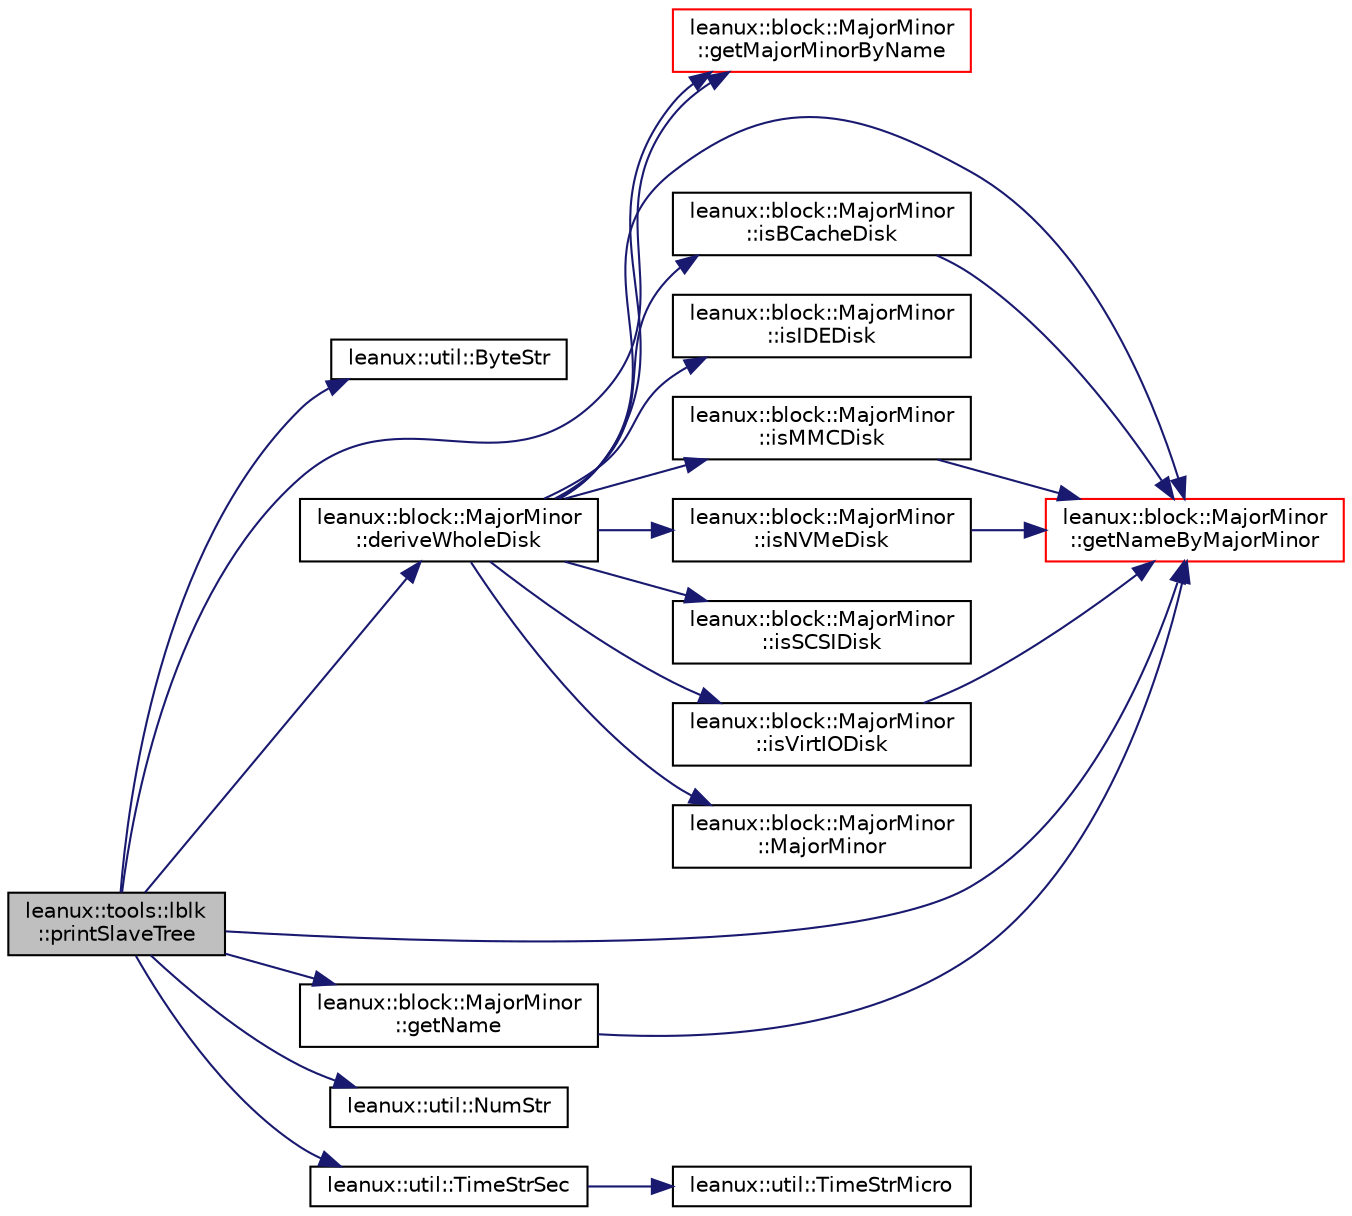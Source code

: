 digraph "leanux::tools::lblk::printSlaveTree"
{
 // LATEX_PDF_SIZE
  bgcolor="transparent";
  edge [fontname="Helvetica",fontsize="10",labelfontname="Helvetica",labelfontsize="10"];
  node [fontname="Helvetica",fontsize="10",shape=record];
  rankdir="LR";
  Node1 [label="leanux::tools::lblk\l::printSlaveTree",height=0.2,width=0.4,color="black", fillcolor="grey75", style="filled", fontcolor="black",tooltip="Write the tree of slaves beneath and including mm, append to tab, starting with level."];
  Node1 -> Node2 [color="midnightblue",fontsize="10",style="solid",fontname="Helvetica"];
  Node2 [label="leanux::util::ByteStr",height=0.2,width=0.4,color="black",URL="$namespaceleanux_1_1util.html#a979843e3d99f053101f902ec38985833",tooltip="convert a byte value to pretty print string."];
  Node1 -> Node3 [color="midnightblue",fontsize="10",style="solid",fontname="Helvetica"];
  Node3 [label="leanux::block::MajorMinor\l::deriveWholeDisk",height=0.2,width=0.4,color="black",URL="$classleanux_1_1block_1_1MajorMinor.html#a5771b2baf04dd79e61c5bcd3f4ec532c",tooltip="Derive the MajorMinor of the whole disk holding a partition."];
  Node3 -> Node4 [color="midnightblue",fontsize="10",style="solid",fontname="Helvetica"];
  Node4 [label="leanux::block::MajorMinor\l::getMajorMinorByName",height=0.2,width=0.4,color="red",URL="$classleanux_1_1block_1_1MajorMinor.html#a3f7315088bb27e09449e3c2542b65958",tooltip="Get the MajorMinor for the device name."];
  Node3 -> Node8 [color="midnightblue",fontsize="10",style="solid",fontname="Helvetica"];
  Node8 [label="leanux::block::MajorMinor\l::getNameByMajorMinor",height=0.2,width=0.4,color="red",URL="$classleanux_1_1block_1_1MajorMinor.html#adc3f437e329318ee21bddbbebaeb740e",tooltip="Get the DeviceName for the MajorMinor."];
  Node3 -> Node9 [color="midnightblue",fontsize="10",style="solid",fontname="Helvetica"];
  Node9 [label="leanux::block::MajorMinor\l::isBCacheDisk",height=0.2,width=0.4,color="black",URL="$classleanux_1_1block_1_1MajorMinor.html#a59e3fe2f1a574b79bad1fe48a2334c27",tooltip="determine if the MajorMinor represents a bcache disk."];
  Node9 -> Node8 [color="midnightblue",fontsize="10",style="solid",fontname="Helvetica"];
  Node3 -> Node10 [color="midnightblue",fontsize="10",style="solid",fontname="Helvetica"];
  Node10 [label="leanux::block::MajorMinor\l::isIDEDisk",height=0.2,width=0.4,color="black",URL="$classleanux_1_1block_1_1MajorMinor.html#a546aa9297e382543cb031126190bc8c9",tooltip="determine if the major represents an IDE disk."];
  Node3 -> Node11 [color="midnightblue",fontsize="10",style="solid",fontname="Helvetica"];
  Node11 [label="leanux::block::MajorMinor\l::isMMCDisk",height=0.2,width=0.4,color="black",URL="$classleanux_1_1block_1_1MajorMinor.html#a852aa9e7ee1c107c95cd27ad47b5cf86",tooltip="determine if the MajorMinor represents an MMC disk."];
  Node11 -> Node8 [color="midnightblue",fontsize="10",style="solid",fontname="Helvetica"];
  Node3 -> Node12 [color="midnightblue",fontsize="10",style="solid",fontname="Helvetica"];
  Node12 [label="leanux::block::MajorMinor\l::isNVMeDisk",height=0.2,width=0.4,color="black",URL="$classleanux_1_1block_1_1MajorMinor.html#ab248c720a63908f9e3ef78ed23536de8",tooltip="determine if the MajorMinor represents a NVMe disk."];
  Node12 -> Node8 [color="midnightblue",fontsize="10",style="solid",fontname="Helvetica"];
  Node3 -> Node13 [color="midnightblue",fontsize="10",style="solid",fontname="Helvetica"];
  Node13 [label="leanux::block::MajorMinor\l::isSCSIDisk",height=0.2,width=0.4,color="black",URL="$classleanux_1_1block_1_1MajorMinor.html#a6c5b98f8ffc7b8904754ecfe33407e8c",tooltip="determine if the major represents a SCSI disk."];
  Node3 -> Node14 [color="midnightblue",fontsize="10",style="solid",fontname="Helvetica"];
  Node14 [label="leanux::block::MajorMinor\l::isVirtIODisk",height=0.2,width=0.4,color="black",URL="$classleanux_1_1block_1_1MajorMinor.html#aaa91d26165ff4b7a32cfe052e72463cc",tooltip="determine if the MajorMinor represents a virtio disk."];
  Node14 -> Node8 [color="midnightblue",fontsize="10",style="solid",fontname="Helvetica"];
  Node3 -> Node6 [color="midnightblue",fontsize="10",style="solid",fontname="Helvetica"];
  Node6 [label="leanux::block::MajorMinor\l::MajorMinor",height=0.2,width=0.4,color="black",URL="$classleanux_1_1block_1_1MajorMinor.html#a464bd4b85ec6d88f850ef7d76e950f44",tooltip="Default constructor."];
  Node1 -> Node4 [color="midnightblue",fontsize="10",style="solid",fontname="Helvetica"];
  Node1 -> Node15 [color="midnightblue",fontsize="10",style="solid",fontname="Helvetica"];
  Node15 [label="leanux::block::MajorMinor\l::getName",height=0.2,width=0.4,color="black",URL="$classleanux_1_1block_1_1MajorMinor.html#a08c4dd48259318cfd77067e866e05e84",tooltip="get the device name for this MajorMinor."];
  Node15 -> Node8 [color="midnightblue",fontsize="10",style="solid",fontname="Helvetica"];
  Node1 -> Node8 [color="midnightblue",fontsize="10",style="solid",fontname="Helvetica"];
  Node1 -> Node16 [color="midnightblue",fontsize="10",style="solid",fontname="Helvetica"];
  Node16 [label="leanux::util::NumStr",height=0.2,width=0.4,color="black",URL="$namespaceleanux_1_1util.html#a0c9555d36d9264d1f0cd246c8ba6da28",tooltip="Convert a double (real number) to a pretty print string."];
  Node1 -> Node17 [color="midnightblue",fontsize="10",style="solid",fontname="Helvetica"];
  Node17 [label="leanux::util::TimeStrSec",height=0.2,width=0.4,color="black",URL="$namespaceleanux_1_1util.html#a377ec19addd5d3ca3ecee9a2591f6458",tooltip="convert a time duration in seconds to a pretty print string."];
  Node17 -> Node18 [color="midnightblue",fontsize="10",style="solid",fontname="Helvetica"];
  Node18 [label="leanux::util::TimeStrMicro",height=0.2,width=0.4,color="black",URL="$namespaceleanux_1_1util.html#a5178387ce32054e1c460c69b44d8219b",tooltip="convert a time duration in microseconds to a pretty print string."];
}
